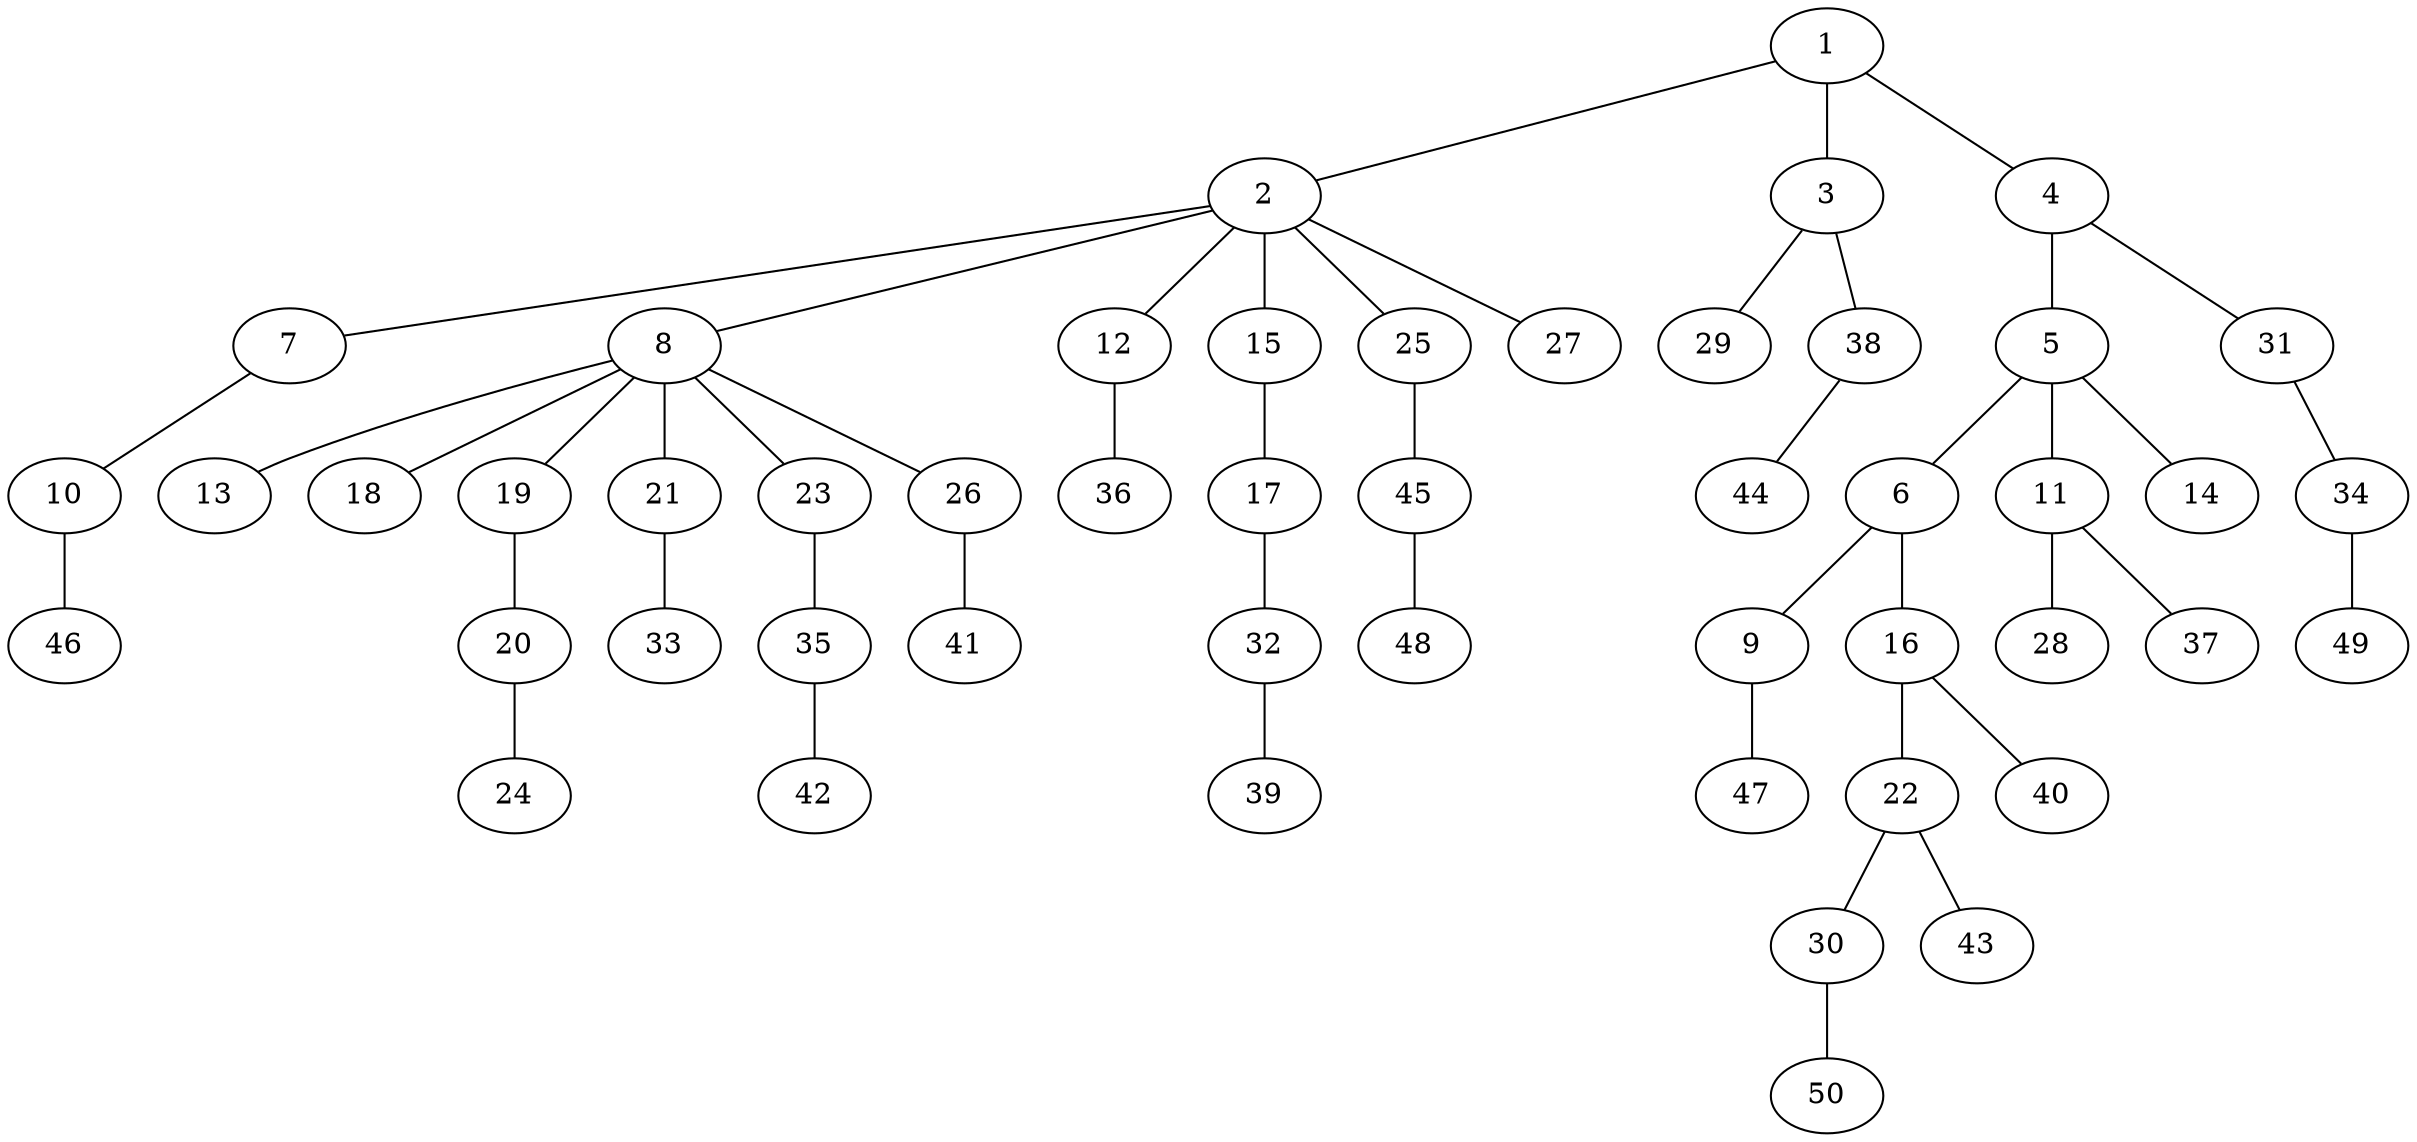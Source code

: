 graph graphname {1--2
1--3
1--4
2--7
2--8
2--12
2--15
2--25
2--27
3--29
3--38
4--5
4--31
5--6
5--11
5--14
6--9
6--16
7--10
8--13
8--18
8--19
8--21
8--23
8--26
9--47
10--46
11--28
11--37
12--36
15--17
16--22
16--40
17--32
19--20
20--24
21--33
22--30
22--43
23--35
25--45
26--41
30--50
31--34
32--39
34--49
35--42
38--44
45--48
}